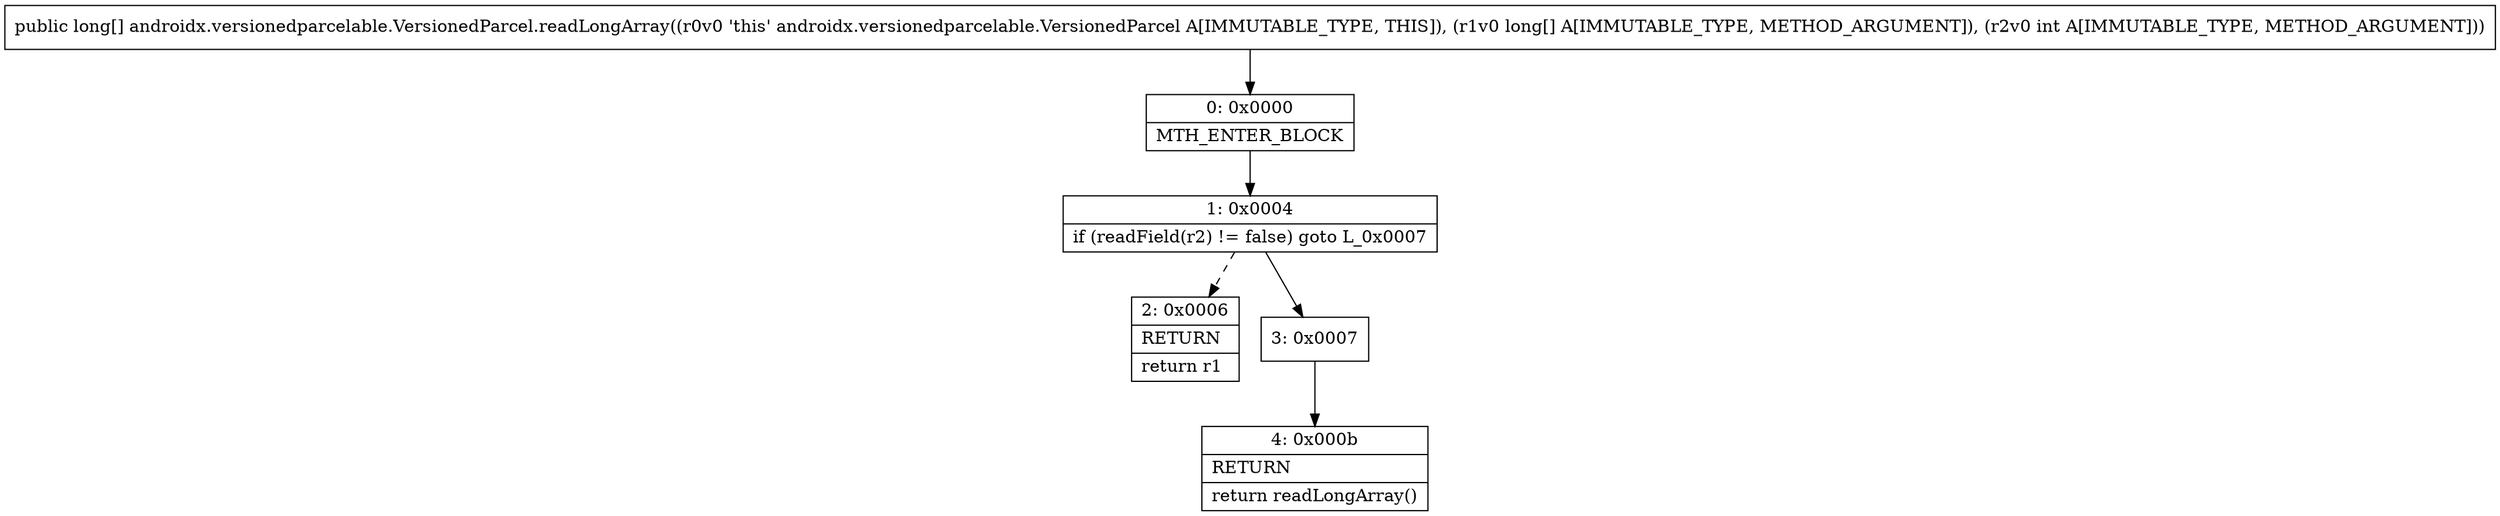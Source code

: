digraph "CFG forandroidx.versionedparcelable.VersionedParcel.readLongArray([JI)[J" {
Node_0 [shape=record,label="{0\:\ 0x0000|MTH_ENTER_BLOCK\l}"];
Node_1 [shape=record,label="{1\:\ 0x0004|if (readField(r2) != false) goto L_0x0007\l}"];
Node_2 [shape=record,label="{2\:\ 0x0006|RETURN\l|return r1\l}"];
Node_3 [shape=record,label="{3\:\ 0x0007}"];
Node_4 [shape=record,label="{4\:\ 0x000b|RETURN\l|return readLongArray()\l}"];
MethodNode[shape=record,label="{public long[] androidx.versionedparcelable.VersionedParcel.readLongArray((r0v0 'this' androidx.versionedparcelable.VersionedParcel A[IMMUTABLE_TYPE, THIS]), (r1v0 long[] A[IMMUTABLE_TYPE, METHOD_ARGUMENT]), (r2v0 int A[IMMUTABLE_TYPE, METHOD_ARGUMENT])) }"];
MethodNode -> Node_0;
Node_0 -> Node_1;
Node_1 -> Node_2[style=dashed];
Node_1 -> Node_3;
Node_3 -> Node_4;
}

